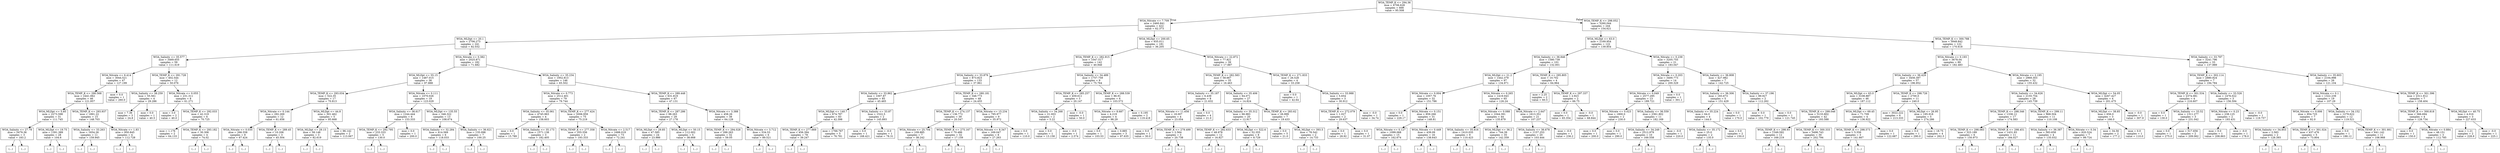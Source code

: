 digraph Tree {
node [shape=box] ;
0 [label="WOA_TEMP_K <= 294.36\nmse = 4706.628\nsamples = 666\nvalue = 95.508"] ;
1 [label="WOA_Nitrate <= 7.709\nmse = 2460.841\nsamples = 422\nvalue = 62.373"] ;
0 -> 1 [labeldistance=2.5, labelangle=45, headlabel="True"] ;
2 [label="WOA_MLDpt <= 20.1\nmse = 2706.273\nsamples = 241\nvalue = 82.032"] ;
1 -> 2 ;
3 [label="WOA_Salinity <= 35.577\nmse = 3469.655\nsamples = 59\nvalue = 111.619"] ;
2 -> 3 ;
4 [label="WOA_Nitrate <= 6.414\nmse = 3044.521\nsamples = 47\nvalue = 127.199"] ;
3 -> 4 ;
5 [label="WOA_TEMP_K <= 290.568\nmse = 2441.062\nsamples = 46\nvalue = 121.957"] ;
4 -> 5 ;
6 [label="WOA_MLDpt <= 5.85\nmse = 2273.598\nsamples = 31\nvalue = 111.745"] ;
5 -> 6 ;
7 [label="WOA_Salinity <= 27.79\nmse = 5479.36\nsamples = 3\nvalue = 183.2"] ;
6 -> 7 ;
8 [label="(...)"] ;
7 -> 8 ;
11 [label="(...)"] ;
7 -> 11 ;
12 [label="WOA_MLDpt <= 19.75\nmse = 1391.389\nsamples = 28\nvalue = 104.6"] ;
6 -> 12 ;
13 [label="(...)"] ;
12 -> 13 ;
62 [label="(...)"] ;
12 -> 62 ;
63 [label="WOA_TEMP_K <= 293.937\nmse = 1891.22\nsamples = 15\nvalue = 148.703"] ;
5 -> 63 ;
64 [label="WOA_Salinity <= 33.263\nmse = 1654.26\nsamples = 11\nvalue = 159.945"] ;
63 -> 64 ;
65 [label="(...)"] ;
64 -> 65 ;
78 [label="(...)"] ;
64 -> 78 ;
83 [label="WOA_Nitrate <= 1.83\nmse = 950.845\nsamples = 4\nvalue = 112.728"] ;
63 -> 83 ;
84 [label="(...)"] ;
83 -> 84 ;
85 [label="(...)"] ;
83 -> 85 ;
86 [label="mse = 0.0\nsamples = 1\nvalue = 260.0"] ;
4 -> 86 ;
87 [label="WOA_TEMP_K <= 291.728\nmse = 402.544\nsamples = 12\nvalue = 50.076"] ;
3 -> 87 ;
88 [label="WOA_Salinity <= 38.259\nmse = 55.561\nsamples = 4\nvalue = 29.286"] ;
87 -> 88 ;
89 [label="mse = 7.36\nsamples = 3\nvalue = 24.8"] ;
88 -> 89 ;
90 [label="mse = 0.0\nsamples = 1\nvalue = 40.5"] ;
88 -> 90 ;
91 [label="WOA_Nitrate <= 0.055\nmse = 231.311\nsamples = 8\nvalue = 61.271"] ;
87 -> 91 ;
92 [label="mse = 3.0\nsamples = 2\nvalue = 40.0"] ;
91 -> 92 ;
93 [label="WOA_TEMP_K <= 292.033\nmse = 42.319\nsamples = 6\nvalue = 70.725"] ;
91 -> 93 ;
94 [label="mse = 1.176\nsamples = 2\nvalue = 64.133"] ;
93 -> 94 ;
95 [label="WOA_TEMP_K <= 293.182\nmse = 30.306\nsamples = 4\nvalue = 74.02"] ;
93 -> 95 ;
96 [label="(...)"] ;
95 -> 96 ;
97 [label="(...)"] ;
95 -> 97 ;
100 [label="WOA_Nitrate <= 0.382\nmse = 2025.871\nsamples = 182\nvalue = 71.682"] ;
2 -> 100 ;
101 [label="WOA_MLDpt <= 55.15\nmse = 1487.015\nsamples = 36\nvalue = 97.888"] ;
100 -> 101 ;
102 [label="WOA_TEMP_K <= 293.034\nmse = 522.35\nsamples = 17\nvalue = 70.813"] ;
101 -> 102 ;
103 [label="WOA_Nitrate <= 0.144\nmse = 292.269\nsamples = 12\nvalue = 61.656"] ;
102 -> 103 ;
104 [label="WOA_Nitrate <= 0.035\nmse = 266.558\nsamples = 9\nvalue = 67.424"] ;
103 -> 104 ;
105 [label="(...)"] ;
104 -> 105 ;
110 [label="(...)"] ;
104 -> 110 ;
121 [label="WOA_TEMP_K <= 289.45\nmse = 10.206\nsamples = 3\nvalue = 45.504"] ;
103 -> 121 ;
122 [label="(...)"] ;
121 -> 122 ;
123 [label="(...)"] ;
121 -> 123 ;
126 [label="WOA_MLDpt <= 44.8\nmse = 301.462\nsamples = 5\nvalue = 95.668"] ;
102 -> 126 ;
127 [label="WOA_MLDpt <= 29.15\nmse = 58.148\nsamples = 3\nvalue = 82.619"] ;
126 -> 127 ;
128 [label="(...)"] ;
127 -> 128 ;
129 [label="(...)"] ;
127 -> 129 ;
132 [label="mse = 96.142\nsamples = 2\nvalue = 113.067"] ;
126 -> 132 ;
133 [label="WOA_Nitrate <= 0.111\nmse = 1070.026\nsamples = 19\nvalue = 123.029"] ;
101 -> 133 ;
134 [label="WOA_Salinity <= 36.617\nmse = 1244.444\nsamples = 6\nvalue = 153.333"] ;
133 -> 134 ;
135 [label="WOA_TEMP_K <= 292.795\nmse = 233.333\nsamples = 5\nvalue = 130.0"] ;
134 -> 135 ;
136 [label="(...)"] ;
135 -> 136 ;
137 [label="(...)"] ;
135 -> 137 ;
138 [label="mse = 0.0\nsamples = 1\nvalue = 200.0"] ;
134 -> 138 ;
139 [label="WOA_MLDpt <= 135.55\nmse = 346.322\nsamples = 13\nvalue = 108.674"] ;
133 -> 139 ;
140 [label="WOA_Salinity <= 32.284\nmse = 414.569\nsamples = 6\nvalue = 118.033"] ;
139 -> 140 ;
141 [label="(...)"] ;
140 -> 141 ;
142 [label="(...)"] ;
140 -> 142 ;
145 [label="WOA_Salinity <= 36.621\nmse = 135.098\nsamples = 7\nvalue = 100.25"] ;
139 -> 145 ;
146 [label="(...)"] ;
145 -> 146 ;
149 [label="(...)"] ;
145 -> 149 ;
152 [label="WOA_Salinity <= 35.234\nmse = 1952.813\nsamples = 146\nvalue = 65.502"] ;
100 -> 152 ;
153 [label="WOA_Nitrate <= 0.773\nmse = 2512.401\nsamples = 79\nvalue = 79.744"] ;
152 -> 153 ;
154 [label="WOA_Salinity <= 35.061\nmse = 4745.963\nsamples = 4\nvalue = 158.603"] ;
153 -> 154 ;
155 [label="mse = 0.0\nsamples = 1\nvalue = 15.789"] ;
154 -> 155 ;
156 [label="WOA_Salinity <= 35.173\nmse = 1571.138\nsamples = 3\nvalue = 182.405"] ;
154 -> 156 ;
157 [label="(...)"] ;
156 -> 157 ;
158 [label="(...)"] ;
156 -> 158 ;
159 [label="WOA_TEMP_K <= 277.424\nmse = 2006.959\nsamples = 75\nvalue = 75.219"] ;
153 -> 159 ;
160 [label="WOA_TEMP_K <= 277.358\nmse = 355.556\nsamples = 2\nvalue = 193.333"] ;
159 -> 160 ;
161 [label="(...)"] ;
160 -> 161 ;
162 [label="(...)"] ;
160 -> 162 ;
163 [label="WOA_Nitrate <= 2.517\nmse = 1688.019\nsamples = 73\nvalue = 72.241"] ;
159 -> 163 ;
164 [label="(...)"] ;
163 -> 164 ;
189 [label="(...)"] ;
163 -> 189 ;
272 [label="WOA_TEMP_K <= 289.448\nmse = 631.819\nsamples = 67\nvalue = 47.131"] ;
152 -> 272 ;
273 [label="WOA_TEMP_K <= 287.286\nmse = 98.263\nsamples = 29\nvalue = 27.178"] ;
272 -> 273 ;
274 [label="WOA_MLDpt <= 29.85\nmse = 47.585\nsamples = 24\nvalue = 23.986"] ;
273 -> 274 ;
275 [label="(...)"] ;
274 -> 275 ;
282 [label="(...)"] ;
274 -> 282 ;
301 [label="WOA_MLDpt <= 50.15\nmse = 112.002\nsamples = 5\nvalue = 38.668"] ;
273 -> 301 ;
302 [label="(...)"] ;
301 -> 302 ;
303 [label="(...)"] ;
301 -> 303 ;
310 [label="WOA_Nitrate <= 3.388\nmse = 458.26\nsamples = 38\nvalue = 64.129"] ;
272 -> 310 ;
311 [label="WOA_TEMP_K <= 294.028\nmse = 288.263\nsamples = 32\nvalue = 59.05"] ;
310 -> 311 ;
312 [label="(...)"] ;
311 -> 312 ;
353 [label="(...)"] ;
311 -> 353 ;
358 [label="WOA_Nitrate <= 3.712\nmse = 534.53\nsamples = 6\nvalue = 89.521"] ;
310 -> 358 ;
359 [label="(...)"] ;
358 -> 359 ;
362 [label="(...)"] ;
358 -> 362 ;
367 [label="WOA_MLDpt <= 200.65\nmse = 935.011\nsamples = 181\nvalue = 36.205"] ;
1 -> 367 ;
368 [label="WOA_TEMP_K <= 282.915\nmse = 1047.517\nsamples = 142\nvalue = 40.946"] ;
367 -> 368 ;
369 [label="WOA_Salinity <= 33.879\nmse = 873.823\nsamples = 133\nvalue = 37.961"] ;
368 -> 369 ;
370 [label="WOA_Salinity <= 33.862\nmse = 1007.87\nsamples = 85\nvalue = 45.465"] ;
369 -> 370 ;
371 [label="WOA_MLDpt <= 140.7\nmse = 674.787\nsamples = 83\nvalue = 42.398"] ;
370 -> 371 ;
372 [label="WOA_TEMP_K <= 277.669\nmse = 456.394\nsamples = 78\nvalue = 39.247"] ;
371 -> 372 ;
373 [label="(...)"] ;
372 -> 373 ;
462 [label="(...)"] ;
372 -> 462 ;
471 [label="mse = 1766.767\nsamples = 5\nvalue = 76.781"] ;
371 -> 471 ;
472 [label="WOA_Salinity <= 33.87\nmse = 1522.5\nsamples = 2\nvalue = 145.893"] ;
370 -> 472 ;
473 [label="mse = 0.0\nsamples = 1\nvalue = 168.421"] ;
472 -> 473 ;
474 [label="mse = -0.0\nsamples = 1\nvalue = 78.31"] ;
472 -> 474 ;
475 [label="WOA_TEMP_K <= 280.181\nmse = 348.773\nsamples = 48\nvalue = 24.455"] ;
369 -> 475 ;
476 [label="WOA_TEMP_K <= 274.137\nmse = 136.772\nsamples = 39\nvalue = 20.547"] ;
475 -> 476 ;
477 [label="WOA_Nitrate <= 25.704\nmse = 109.885\nsamples = 7\nvalue = 38.242"] ;
476 -> 477 ;
478 [label="(...)"] ;
477 -> 478 ;
487 [label="(...)"] ;
477 -> 487 ;
490 [label="WOA_TEMP_K <= 275.167\nmse = 70.486\nsamples = 32\nvalue = 17.159"] ;
476 -> 490 ;
491 [label="(...)"] ;
490 -> 491 ;
510 [label="(...)"] ;
490 -> 510 ;
545 [label="WOA_Nitrate <= 15.234\nmse = 795.977\nsamples = 9\nvalue = 35.972"] ;
475 -> 545 ;
546 [label="WOA_Nitrate <= 8.347\nmse = 169.047\nsamples = 8\nvalue = 27.263"] ;
545 -> 546 ;
547 [label="(...)"] ;
546 -> 547 ;
548 [label="(...)"] ;
546 -> 548 ;
561 [label="mse = 0.0\nsamples = 1\nvalue = 110.0"] ;
545 -> 561 ;
562 [label="WOA_Salinity <= 34.489\nmse = 1757.759\nsamples = 9\nvalue = 75.764"] ;
368 -> 562 ;
563 [label="WOA_TEMP_K <= 285.257\nmse = 459.611\nsamples = 3\nvalue = 20.147"] ;
562 -> 563 ;
564 [label="WOA_Salinity <= 34.268\nmse = 21.003\nsamples = 2\nvalue = 5.22"] ;
563 -> 564 ;
565 [label="mse = 0.0\nsamples = 1\nvalue = 13.158"] ;
564 -> 565 ;
566 [label="mse = -0.0\nsamples = 1\nvalue = 2.574"] ;
564 -> 566 ;
567 [label="mse = -0.0\nsamples = 1\nvalue = 50.0"] ;
563 -> 567 ;
568 [label="WOA_TEMP_K <= 288.539\nmse = 86.91\nsamples = 6\nvalue = 103.572"] ;
562 -> 568 ;
569 [label="WOA_Nitrate <= 8.687\nmse = 4.219\nsamples = 4\nvalue = 98.29"] ;
568 -> 569 ;
570 [label="mse = 0.0\nsamples = 1\nvalue = 103.53"] ;
569 -> 570 ;
571 [label="mse = 0.885\nsamples = 3\nvalue = 97.635"] ;
569 -> 571 ;
572 [label="mse = 0.195\nsamples = 2\nvalue = 119.418"] ;
568 -> 572 ;
573 [label="WOA_Nitrate <= 22.872\nmse = 77.821\nsamples = 39\nvalue = 17.887"] ;
367 -> 573 ;
574 [label="WOA_TEMP_K <= 282.583\nmse = 58.667\nsamples = 35\nvalue = 16.463"] ;
573 -> 574 ;
575 [label="WOA_Salinity <= 35.187\nmse = 6.439\nsamples = 8\nvalue = 21.632"] ;
574 -> 575 ;
576 [label="WOA_Nitrate <= 11.656\nmse = 18.007\nsamples = 4\nvalue = 23.054"] ;
575 -> 576 ;
577 [label="mse = 0.0\nsamples = 1\nvalue = 30.0"] ;
576 -> 577 ;
578 [label="WOA_TEMP_K <= 279.499\nmse = 2.564\nsamples = 3\nvalue = 20.738"] ;
576 -> 578 ;
579 [label="(...)"] ;
578 -> 579 ;
582 [label="(...)"] ;
578 -> 582 ;
583 [label="mse = 0.0\nsamples = 4\nvalue = 21.0"] ;
575 -> 583 ;
584 [label="WOA_Salinity <= 35.406\nmse = 64.071\nsamples = 27\nvalue = 14.824"] ;
574 -> 584 ;
585 [label="WOA_Salinity <= 35.312\nmse = 66.983\nsamples = 20\nvalue = 12.917"] ;
584 -> 585 ;
586 [label="WOA_TEMP_K <= 282.633\nmse = 48.978\nsamples = 12\nvalue = 16.827"] ;
585 -> 586 ;
587 [label="(...)"] ;
586 -> 587 ;
588 [label="(...)"] ;
586 -> 588 ;
589 [label="WOA_MLDpt <= 522.6\nmse = 52.355\nsamples = 8\nvalue = 8.729"] ;
585 -> 589 ;
590 [label="(...)"] ;
589 -> 590 ;
591 [label="(...)"] ;
589 -> 591 ;
596 [label="WOA_TEMP_K <= 283.62\nmse = 26.999\nsamples = 7\nvalue = 19.433"] ;
584 -> 596 ;
597 [label="mse = 0.0\nsamples = 5\nvalue = 21.0"] ;
596 -> 597 ;
598 [label="WOA_MLDpt <= 393.5\nmse = 78.542\nsamples = 2\nvalue = 14.733"] ;
596 -> 598 ;
599 [label="(...)"] ;
598 -> 599 ;
600 [label="(...)"] ;
598 -> 600 ;
601 [label="WOA_TEMP_K <= 271.833\nmse = 26.528\nsamples = 4\nvalue = 33.258"] ;
573 -> 601 ;
602 [label="mse = 0.0\nsamples = 1\nvalue = 42.64"] ;
601 -> 602 ;
603 [label="WOA_Salinity <= 33.988\nmse = 5.654\nsamples = 3\nvalue = 30.912"] ;
601 -> 603 ;
604 [label="WOA_TEMP_K <= 272.079\nmse = 1.027\nsamples = 2\nvalue = 29.637"] ;
603 -> 604 ;
605 [label="mse = 0.0\nsamples = 1\nvalue = 28.92"] ;
604 -> 605 ;
606 [label="mse = 0.0\nsamples = 1\nvalue = 31.07"] ;
604 -> 606 ;
607 [label="mse = -0.0\nsamples = 1\nvalue = 34.74"] ;
603 -> 607 ;
608 [label="WOA_TEMP_K <= 298.052\nmse = 3260.044\nsamples = 244\nvalue = 154.621"] ;
0 -> 608 [labeldistance=2.5, labelangle=-45, headlabel="False"] ;
609 [label="WOA_MLDpt <= 63.0\nmse = 2169.954\nsamples = 122\nvalue = 139.854"] ;
608 -> 609 ;
610 [label="WOA_Salinity <= 36.846\nmse = 1580.739\nsamples = 101\nvalue = 132.001"] ;
609 -> 610 ;
611 [label="WOA_MLDpt <= 21.2\nmse = 1442.379\nsamples = 97\nvalue = 134.971"] ;
610 -> 611 ;
612 [label="WOA_Nitrate <= 0.004\nmse = 1057.76\nsamples = 32\nvalue = 151.786"] ;
611 -> 612 ;
613 [label="mse = 0.0\nsamples = 1\nvalue = 229.17"] ;
612 -> 613 ;
614 [label="WOA_Nitrate <= 0.151\nmse = 859.266\nsamples = 31\nvalue = 148.81"] ;
612 -> 614 ;
615 [label="WOA_Nitrate <= 0.127\nmse = 1099.068\nsamples = 15\nvalue = 162.674"] ;
614 -> 615 ;
616 [label="(...)"] ;
615 -> 616 ;
631 [label="(...)"] ;
615 -> 631 ;
638 [label="WOA_Nitrate <= 0.449\nmse = 439.09\nsamples = 16\nvalue = 138.643"] ;
614 -> 638 ;
639 [label="(...)"] ;
638 -> 639 ;
652 [label="(...)"] ;
638 -> 652 ;
663 [label="WOA_Nitrate <= 0.265\nmse = 1419.043\nsamples = 65\nvalue = 126.24"] ;
611 -> 663 ;
664 [label="WOA_Nitrate <= 0.088\nmse = 1044.391\nsamples = 44\nvalue = 135.879"] ;
663 -> 664 ;
665 [label="WOA_Salinity <= 35.816\nmse = 1410.035\nsamples = 9\nvalue = 110.423"] ;
664 -> 665 ;
666 [label="(...)"] ;
665 -> 666 ;
677 [label="(...)"] ;
665 -> 677 ;
680 [label="WOA_MLDpt <= 36.2\nmse = 744.39\nsamples = 35\nvalue = 142.359"] ;
664 -> 680 ;
681 [label="(...)"] ;
680 -> 681 ;
708 [label="(...)"] ;
680 -> 708 ;
733 [label="WOA_Nitrate <= 2.647\nmse = 1613.351\nsamples = 21\nvalue = 107.237"] ;
663 -> 733 ;
734 [label="WOA_Salinity <= 36.678\nmse = 1157.253\nsamples = 20\nvalue = 103.444"] ;
733 -> 734 ;
735 [label="(...)"] ;
734 -> 735 ;
768 [label="(...)"] ;
734 -> 768 ;
769 [label="mse = -0.0\nsamples = 1\nvalue = 236.2"] ;
733 -> 769 ;
770 [label="WOA_TEMP_K <= 295.805\nmse = 10.702\nsamples = 4\nvalue = 64.964"] ;
610 -> 770 ;
771 [label="mse = 2.25\nsamples = 2\nvalue = 60.5"] ;
770 -> 771 ;
772 [label="WOA_TEMP_K <= 297.337\nmse = 2.923\nsamples = 2\nvalue = 66.75"] ;
770 -> 772 ;
773 [label="mse = 0.0\nsamples = 1\nvalue = 65.354"] ;
772 -> 773 ;
774 [label="mse = -0.0\nsamples = 1\nvalue = 68.844"] ;
772 -> 774 ;
775 [label="WOA_Nitrate <= 0.239\nmse = 3205.755\nsamples = 21\nvalue = 183.047"] ;
609 -> 775 ;
776 [label="WOA_Nitrate <= 0.203\nmse = 3400.773\nsamples = 14\nvalue = 200.329"] ;
775 -> 776 ;
777 [label="WOA_Nitrate <= 0.049\nmse = 2577.295\nsamples = 13\nvalue = 189.721"] ;
776 -> 777 ;
778 [label="WOA_Nitrate <= 0.023\nmse = 1800.0\nsamples = 2\nvalue = 230.0"] ;
777 -> 778 ;
779 [label="mse = 0.0\nsamples = 1\nvalue = 200.0"] ;
778 -> 779 ;
780 [label="mse = 0.0\nsamples = 1\nvalue = 290.0"] ;
778 -> 780 ;
781 [label="WOA_Salinity <= 36.559\nmse = 2361.802\nsamples = 11\nvalue = 182.169"] ;
777 -> 781 ;
782 [label="WOA_Salinity <= 34.249\nmse = 2512.979\nsamples = 10\nvalue = 169.558"] ;
781 -> 782 ;
783 [label="(...)"] ;
782 -> 783 ;
784 [label="(...)"] ;
782 -> 784 ;
795 [label="mse = -0.0\nsamples = 1\nvalue = 220.0"] ;
781 -> 795 ;
796 [label="mse = 0.0\nsamples = 1\nvalue = 301.1"] ;
776 -> 796 ;
797 [label="WOA_Salinity <= 36.808\nmse = 427.982\nsamples = 7\nvalue = 142.725"] ;
775 -> 797 ;
798 [label="WOA_Salinity <= 36.306\nmse = 183.673\nsamples = 5\nvalue = 151.429"] ;
797 -> 798 ;
799 [label="WOA_Salinity <= 35.224\nmse = 64.0\nsamples = 4\nvalue = 144.0"] ;
798 -> 799 ;
800 [label="WOA_Salinity <= 35.172\nmse = 25.0\nsamples = 2\nvalue = 135.0"] ;
799 -> 800 ;
801 [label="(...)"] ;
800 -> 801 ;
802 [label="(...)"] ;
800 -> 802 ;
803 [label="mse = 0.0\nsamples = 2\nvalue = 150.0"] ;
799 -> 803 ;
804 [label="mse = 0.0\nsamples = 1\nvalue = 170.0"] ;
798 -> 804 ;
805 [label="WOA_Salinity <= 37.196\nmse = 89.927\nsamples = 2\nvalue = 112.262"] ;
797 -> 805 ;
806 [label="mse = 0.0\nsamples = 1\nvalue = 102.779"] ;
805 -> 806 ;
807 [label="mse = 0.0\nsamples = 1\nvalue = 121.745"] ;
805 -> 807 ;
808 [label="WOA_TEMP_K <= 300.788\nmse = 3948.842\nsamples = 122\nvalue = 170.618"] ;
608 -> 808 ;
809 [label="WOA_Nitrate <= 0.193\nmse = 3678.04\nsamples = 89\nvalue = 182.483"] ;
808 -> 809 ;
810 [label="WOA_Salinity <= 36.429\nmse = 3456.397\nsamples = 57\nvalue = 196.952"] ;
809 -> 810 ;
811 [label="WOA_MLDpt <= 63.0\nmse = 3108.887\nsamples = 46\nvalue = 187.112"] ;
810 -> 811 ;
812 [label="WOA_TEMP_K <= 299.046\nmse = 3133.802\nsamples = 42\nvalue = 193.588"] ;
811 -> 812 ;
813 [label="WOA_TEMP_K <= 298.93\nmse = 1349.592\nsamples = 12\nvalue = 169.219"] ;
812 -> 813 ;
814 [label="(...)"] ;
813 -> 814 ;
823 [label="(...)"] ;
813 -> 823 ;
828 [label="WOA_TEMP_K <= 300.333\nmse = 3498.743\nsamples = 30\nvalue = 202.794"] ;
812 -> 828 ;
829 [label="(...)"] ;
828 -> 829 ;
844 [label="(...)"] ;
828 -> 844 ;
853 [label="WOA_MLDpt <= 69.45\nmse = 71.709\nsamples = 4\nvalue = 136.922"] ;
811 -> 853 ;
854 [label="WOA_TEMP_K <= 298.573\nmse = 5.556\nsamples = 3\nvalue = 141.667"] ;
853 -> 854 ;
855 [label="(...)"] ;
854 -> 855 ;
856 [label="(...)"] ;
854 -> 856 ;
857 [label="mse = 0.0\nsamples = 1\nvalue = 122.687"] ;
853 -> 857 ;
858 [label="WOA_TEMP_K <= 298.726\nmse = 2700.0\nsamples = 11\nvalue = 240.0"] ;
810 -> 858 ;
859 [label="mse = 3022.222\nsamples = 6\nvalue = 213.333"] ;
858 -> 859 ;
860 [label="WOA_MLDpt <= 26.95\nmse = 195.918\nsamples = 5\nvalue = 274.286"] ;
858 -> 860 ;
861 [label="mse = 0.0\nsamples = 1\nvalue = 290.0"] ;
860 -> 861 ;
862 [label="mse = 18.75\nsamples = 4\nvalue = 262.5"] ;
860 -> 862 ;
863 [label="WOA_Nitrate <= 2.195\nmse = 2969.303\nsamples = 32\nvalue = 155.432"] ;
809 -> 863 ;
864 [label="WOA_Salinity <= 34.626\nmse = 2155.754\nsamples = 28\nvalue = 145.739"] ;
863 -> 864 ;
865 [label="WOA_TEMP_K <= 298.346\nmse = 1338.12\nsamples = 17\nvalue = 174.583"] ;
864 -> 865 ;
866 [label="WOA_TEMP_K <= 298.083\nmse = 323.189\nsamples = 6\nvalue = 150.973"] ;
865 -> 866 ;
867 [label="(...)"] ;
866 -> 867 ;
868 [label="(...)"] ;
866 -> 868 ;
875 [label="WOA_TEMP_K <= 298.451\nmse = 1431.93\nsamples = 11\nvalue = 184.027"] ;
865 -> 875 ;
876 [label="(...)"] ;
875 -> 876 ;
877 [label="(...)"] ;
875 -> 877 ;
894 [label="WOA_TEMP_K <= 299.11\nmse = 868.504\nsamples = 11\nvalue = 110.108"] ;
864 -> 894 ;
895 [label="WOA_Salinity <= 36.387\nmse = 583.658\nsamples = 4\nvalue = 135.032"] ;
894 -> 895 ;
896 [label="(...)"] ;
895 -> 896 ;
899 [label="(...)"] ;
895 -> 899 ;
902 [label="WOA_Nitrate <= 0.34\nmse = 620.524\nsamples = 7\nvalue = 99.724"] ;
894 -> 902 ;
903 [label="(...)"] ;
902 -> 903 ;
908 [label="(...)"] ;
902 -> 908 ;
913 [label="WOA_MLDpt <= 54.05\nmse = 4267.427\nsamples = 4\nvalue = 201.475"] ;
863 -> 913 ;
914 [label="WOA_MLDpt <= 38.85\nmse = 656.0\nsamples = 3\nvalue = 166.0"] ;
913 -> 914 ;
915 [label="mse = 34.56\nsamples = 2\nvalue = 177.2"] ;
914 -> 915 ;
916 [label="mse = 0.0\nsamples = 1\nvalue = 110.0"] ;
914 -> 916 ;
917 [label="mse = -0.0\nsamples = 1\nvalue = 307.9"] ;
913 -> 917 ;
918 [label="WOA_Salinity <= 33.797\nmse = 3241.796\nsamples = 33\nvalue = 137.989"] ;
808 -> 918 ;
919 [label="WOA_TEMP_K <= 302.114\nmse = 2880.924\nsamples = 7\nvalue = 194.784"] ;
918 -> 919 ;
920 [label="WOA_TEMP_K <= 301.534\nmse = 2374.081\nsamples = 4\nvalue = 216.607"] ;
919 -> 920 ;
921 [label="mse = 0.0\nsamples = 1\nvalue = 130.0"] ;
920 -> 921 ;
922 [label="WOA_Salinity <= 33.52\nmse = 1311.277\nsamples = 3\nvalue = 231.042"] ;
920 -> 922 ;
923 [label="mse = 0.0\nsamples = 1\nvalue = 275.0"] ;
922 -> 923 ;
924 [label="mse = 517.656\nsamples = 2\nvalue = 209.062"] ;
922 -> 924 ;
925 [label="WOA_Salinity <= 33.526\nmse = 1476.022\nsamples = 3\nvalue = 156.594"] ;
919 -> 925 ;
926 [label="WOA_Nitrate <= 0.23\nmse = 238.125\nsamples = 2\nvalue = 193.431"] ;
925 -> 926 ;
927 [label="mse = 0.0\nsamples = 1\nvalue = 208.863"] ;
926 -> 927 ;
928 [label="mse = -0.0\nsamples = 1\nvalue = 178.0"] ;
926 -> 928 ;
929 [label="mse = -0.0\nsamples = 1\nvalue = 119.757"] ;
925 -> 929 ;
930 [label="WOA_Salinity <= 35.603\nmse = 2104.998\nsamples = 26\nvalue = 121.104"] ;
918 -> 930 ;
931 [label="WOA_Nitrate <= 0.1\nmse = 1322.239\nsamples = 19\nvalue = 107.29"] ;
930 -> 931 ;
932 [label="WOA_Nitrate <= 0.006\nmse = 954.725\nsamples = 7\nvalue = 92.0"] ;
931 -> 932 ;
933 [label="WOA_Salinity <= 34.853\nmse = 2.583\nsamples = 2\nvalue = 128.393"] ;
932 -> 933 ;
934 [label="(...)"] ;
933 -> 934 ;
935 [label="(...)"] ;
933 -> 935 ;
936 [label="WOA_TEMP_K <= 301.024\nmse = 437.476\nsamples = 5\nvalue = 73.804"] ;
932 -> 936 ;
937 [label="(...)"] ;
936 -> 937 ;
938 [label="(...)"] ;
936 -> 938 ;
945 [label="WOA_Salinity <= 34.152\nmse = 1279.622\nsamples = 12\nvalue = 119.521"] ;
931 -> 945 ;
946 [label="mse = 0.0\nsamples = 1\nvalue = 188.12"] ;
945 -> 946 ;
947 [label="WOA_TEMP_K <= 301.661\nmse = 641.142\nsamples = 11\nvalue = 108.968"] ;
945 -> 947 ;
948 [label="(...)"] ;
947 -> 948 ;
961 [label="(...)"] ;
947 -> 961 ;
968 [label="WOA_TEMP_K <= 301.396\nmse = 2311.912\nsamples = 7\nvalue = 158.404"] ;
930 -> 968 ;
969 [label="WOA_TEMP_K <= 300.818\nmse = 366.694\nsamples = 4\nvalue = 128.734"] ;
968 -> 969 ;
970 [label="mse = 0.0\nsamples = 1\nvalue = 150.0"] ;
969 -> 970 ;
971 [label="WOA_Nitrate <= 0.884\nmse = 48.151\nsamples = 3\nvalue = 112.785"] ;
969 -> 971 ;
972 [label="(...)"] ;
971 -> 972 ;
973 [label="(...)"] ;
971 -> 973 ;
976 [label="WOA_MLDpt <= 40.75\nmse = 4.016\nsamples = 3\nvalue = 227.633"] ;
968 -> 976 ;
977 [label="mse = 1.21\nsamples = 2\nvalue = 228.9"] ;
976 -> 977 ;
978 [label="mse = -0.0\nsamples = 1\nvalue = 225.1"] ;
976 -> 978 ;
}